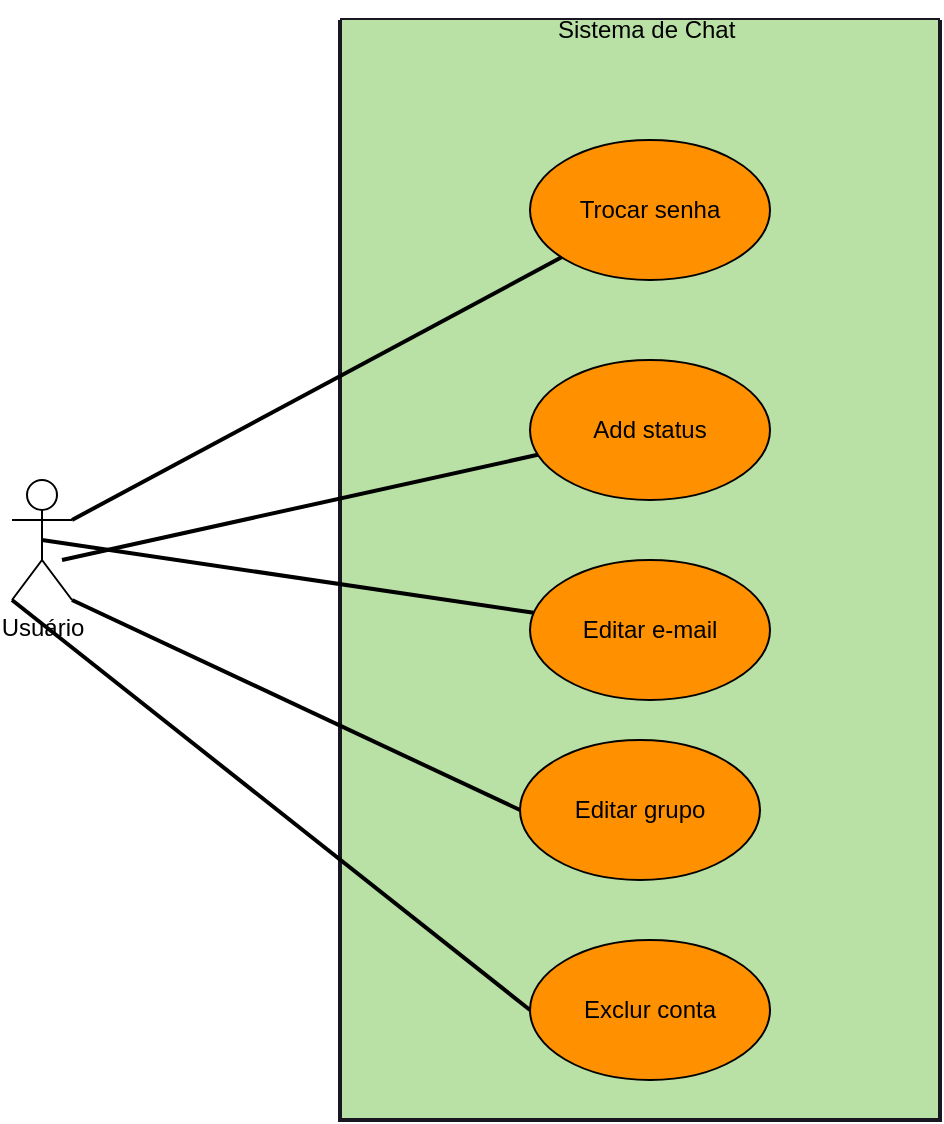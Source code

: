 <mxfile version="18.0.3" type="device"><diagram id="JtQY-y38J-oxPfumYa5v" name="Page-1"><mxGraphModel dx="1209" dy="662" grid="1" gridSize="10" guides="1" tooltips="1" connect="1" arrows="1" fold="1" page="1" pageScale="1" pageWidth="827" pageHeight="1169" math="0" shadow="0"><root><mxCell id="0"/><mxCell id="1" parent="0"/><mxCell id="0koj4CaHkcI0XOmnxppj-7" value="" style="swimlane;startSize=0;fillColor=#d5e8d4;strokeColor=#191621;swimlaneFillColor=#B9E0A5;gradientColor=none;strokeWidth=2;" parent="1" vertex="1"><mxGeometry x="264" y="310" width="300" height="550" as="geometry"/></mxCell><mxCell id="0koj4CaHkcI0XOmnxppj-14" value="Editar grupo" style="ellipse;whiteSpace=wrap;html=1;fillColor=#FF9100;gradientColor=none;" parent="0koj4CaHkcI0XOmnxppj-7" vertex="1"><mxGeometry x="90" y="360" width="120" height="70" as="geometry"/></mxCell><mxCell id="0koj4CaHkcI0XOmnxppj-15" value="Exclur conta" style="ellipse;whiteSpace=wrap;html=1;fillColor=#FF9100;gradientColor=none;" parent="0koj4CaHkcI0XOmnxppj-7" vertex="1"><mxGeometry x="95" y="460" width="120" height="70" as="geometry"/></mxCell><mxCell id="0koj4CaHkcI0XOmnxppj-34" value="Sistema de Chat&amp;nbsp;" style="text;html=1;strokeColor=none;fillColor=none;align=center;verticalAlign=middle;whiteSpace=wrap;rounded=0;" parent="0koj4CaHkcI0XOmnxppj-7" vertex="1"><mxGeometry x="10" y="-10" width="290" height="30" as="geometry"/></mxCell><mxCell id="NW-pyHuNBMtnlk7-bASJ-3" value="Editar e-mail" style="ellipse;whiteSpace=wrap;html=1;fillColor=#FF9100;gradientColor=none;" vertex="1" parent="0koj4CaHkcI0XOmnxppj-7"><mxGeometry x="95" y="270" width="120" height="70" as="geometry"/></mxCell><mxCell id="NW-pyHuNBMtnlk7-bASJ-4" value="Add status" style="ellipse;whiteSpace=wrap;html=1;fillColor=#FF9100;gradientColor=none;" vertex="1" parent="0koj4CaHkcI0XOmnxppj-7"><mxGeometry x="95" y="170" width="120" height="70" as="geometry"/></mxCell><mxCell id="NW-pyHuNBMtnlk7-bASJ-7" value="Trocar senha" style="ellipse;whiteSpace=wrap;html=1;fillColor=#FF9100;gradientColor=none;" vertex="1" parent="0koj4CaHkcI0XOmnxppj-7"><mxGeometry x="95" y="60" width="120" height="70" as="geometry"/></mxCell><mxCell id="0koj4CaHkcI0XOmnxppj-32" style="edgeStyle=none;rounded=0;orthogonalLoop=1;jettySize=auto;html=1;exitX=0;exitY=1;exitDx=0;exitDy=0;exitPerimeter=0;entryX=0;entryY=0.5;entryDx=0;entryDy=0;startArrow=none;startFill=0;endArrow=none;endFill=0;endSize=12;strokeWidth=2;" parent="1" source="0koj4CaHkcI0XOmnxppj-1" target="0koj4CaHkcI0XOmnxppj-15" edge="1"><mxGeometry relative="1" as="geometry"/></mxCell><mxCell id="0koj4CaHkcI0XOmnxppj-33" style="edgeStyle=none;rounded=0;orthogonalLoop=1;jettySize=auto;html=1;exitX=1;exitY=1;exitDx=0;exitDy=0;exitPerimeter=0;entryX=0;entryY=0.5;entryDx=0;entryDy=0;startArrow=none;startFill=0;endArrow=none;endFill=0;endSize=12;strokeWidth=2;" parent="1" source="0koj4CaHkcI0XOmnxppj-1" target="0koj4CaHkcI0XOmnxppj-14" edge="1"><mxGeometry relative="1" as="geometry"/></mxCell><mxCell id="0koj4CaHkcI0XOmnxppj-1" value="Usuário" style="shape=umlActor;verticalLabelPosition=bottom;verticalAlign=top;html=1;outlineConnect=0;" parent="1" vertex="1"><mxGeometry x="100" y="540" width="30" height="60" as="geometry"/></mxCell><mxCell id="NW-pyHuNBMtnlk7-bASJ-6" style="edgeStyle=none;rounded=0;orthogonalLoop=1;jettySize=auto;html=1;startArrow=none;startFill=0;endArrow=none;endFill=0;endSize=12;strokeWidth=2;exitX=0.5;exitY=0.5;exitDx=0;exitDy=0;exitPerimeter=0;" edge="1" parent="1" source="0koj4CaHkcI0XOmnxppj-1" target="NW-pyHuNBMtnlk7-bASJ-3"><mxGeometry relative="1" as="geometry"><mxPoint x="140" y="610" as="sourcePoint"/><mxPoint x="364" y="735" as="targetPoint"/></mxGeometry></mxCell><mxCell id="NW-pyHuNBMtnlk7-bASJ-8" style="edgeStyle=none;rounded=0;orthogonalLoop=1;jettySize=auto;html=1;exitX=1;exitY=0.333;exitDx=0;exitDy=0;exitPerimeter=0;startArrow=none;startFill=0;endArrow=none;endFill=0;endSize=12;strokeWidth=2;" edge="1" parent="1" target="NW-pyHuNBMtnlk7-bASJ-7" source="0koj4CaHkcI0XOmnxppj-1"><mxGeometry relative="1" as="geometry"><mxPoint x="140" y="380" as="sourcePoint"/><mxPoint x="364" y="505" as="targetPoint"/></mxGeometry></mxCell><mxCell id="NW-pyHuNBMtnlk7-bASJ-10" style="edgeStyle=none;rounded=0;orthogonalLoop=1;jettySize=auto;html=1;startArrow=none;startFill=0;endArrow=none;endFill=0;endSize=12;strokeWidth=2;exitX=0.5;exitY=0.5;exitDx=0;exitDy=0;exitPerimeter=0;" edge="1" parent="1" target="NW-pyHuNBMtnlk7-bASJ-4"><mxGeometry relative="1" as="geometry"><mxPoint x="125" y="580" as="sourcePoint"/><mxPoint x="370.843" y="616.391" as="targetPoint"/></mxGeometry></mxCell></root></mxGraphModel></diagram></mxfile>
